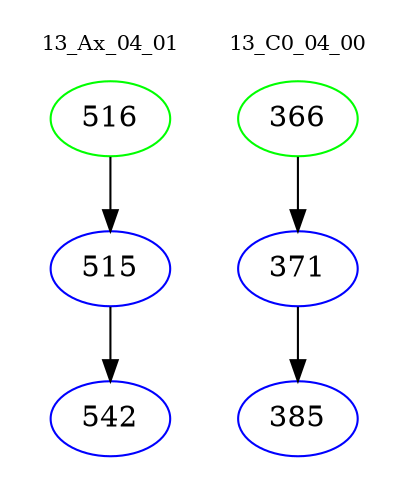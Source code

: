 digraph{
subgraph cluster_0 {
color = white
label = "13_Ax_04_01";
fontsize=10;
T0_516 [label="516", color="green"]
T0_516 -> T0_515 [color="black"]
T0_515 [label="515", color="blue"]
T0_515 -> T0_542 [color="black"]
T0_542 [label="542", color="blue"]
}
subgraph cluster_1 {
color = white
label = "13_C0_04_00";
fontsize=10;
T1_366 [label="366", color="green"]
T1_366 -> T1_371 [color="black"]
T1_371 [label="371", color="blue"]
T1_371 -> T1_385 [color="black"]
T1_385 [label="385", color="blue"]
}
}
